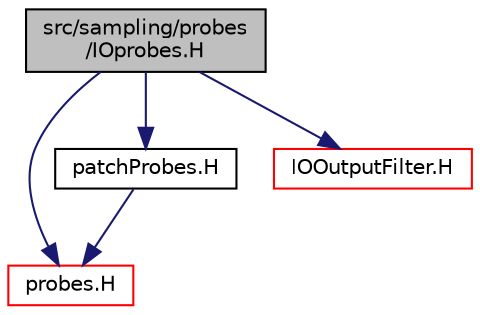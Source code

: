 digraph "src/sampling/probes/IOprobes.H"
{
  bgcolor="transparent";
  edge [fontname="Helvetica",fontsize="10",labelfontname="Helvetica",labelfontsize="10"];
  node [fontname="Helvetica",fontsize="10",shape=record];
  Node1 [label="src/sampling/probes\l/IOprobes.H",height=0.2,width=0.4,color="black", fillcolor="grey75", style="filled", fontcolor="black"];
  Node1 -> Node2 [color="midnightblue",fontsize="10",style="solid",fontname="Helvetica"];
  Node2 [label="probes.H",height=0.2,width=0.4,color="red",URL="$a09906.html"];
  Node1 -> Node3 [color="midnightblue",fontsize="10",style="solid",fontname="Helvetica"];
  Node3 [label="patchProbes.H",height=0.2,width=0.4,color="black",URL="$a09903.html"];
  Node3 -> Node2 [color="midnightblue",fontsize="10",style="solid",fontname="Helvetica"];
  Node1 -> Node4 [color="midnightblue",fontsize="10",style="solid",fontname="Helvetica"];
  Node4 [label="IOOutputFilter.H",height=0.2,width=0.4,color="red",URL="$a07866.html"];
}
